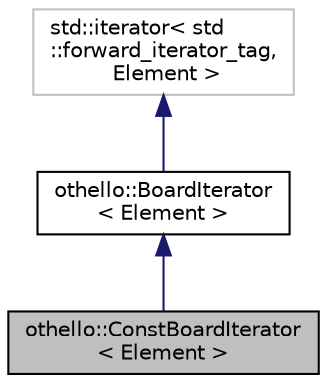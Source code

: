 digraph "othello::ConstBoardIterator&lt; Element &gt;"
{
  edge [fontname="Helvetica",fontsize="10",labelfontname="Helvetica",labelfontsize="10"];
  node [fontname="Helvetica",fontsize="10",shape=record];
  Node1 [label="othello::ConstBoardIterator\l\< Element \>",height=0.2,width=0.4,color="black", fillcolor="grey75", style="filled", fontcolor="black"];
  Node2 -> Node1 [dir="back",color="midnightblue",fontsize="10",style="solid",fontname="Helvetica"];
  Node2 [label="othello::BoardIterator\l\< Element \>",height=0.2,width=0.4,color="black", fillcolor="white", style="filled",URL="$d3/dc2/classothello_1_1_board_iterator.html"];
  Node3 -> Node2 [dir="back",color="midnightblue",fontsize="10",style="solid",fontname="Helvetica"];
  Node3 [label="std::iterator\< std\l::forward_iterator_tag,\l Element \>",height=0.2,width=0.4,color="grey75", fillcolor="white", style="filled"];
}
